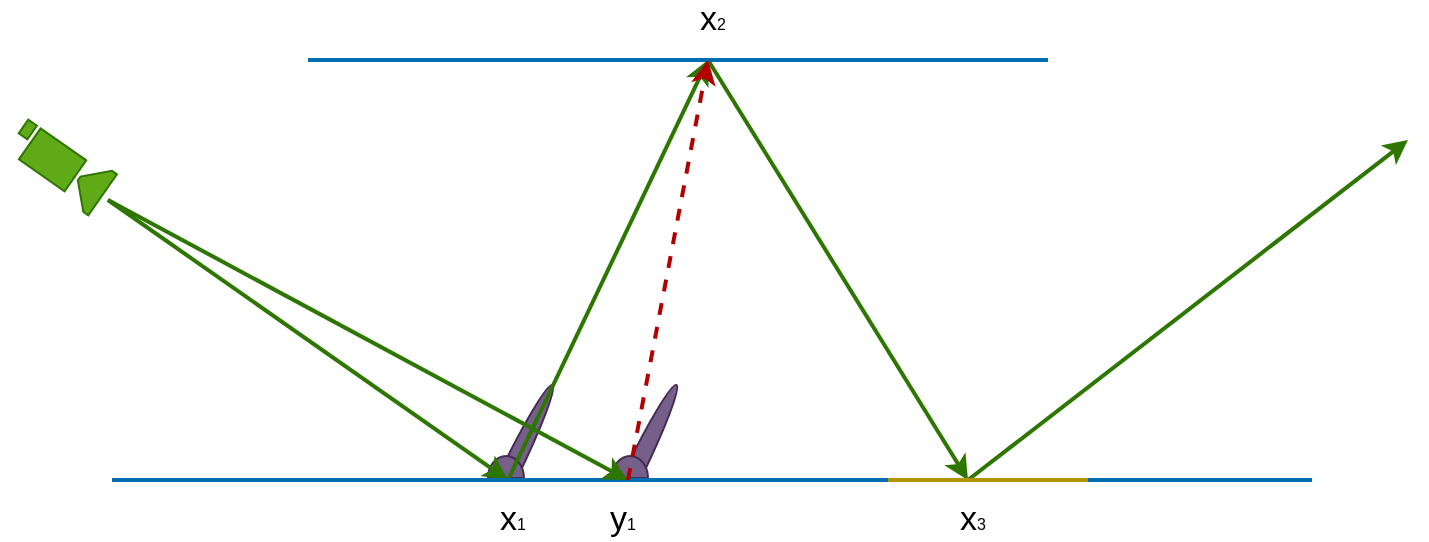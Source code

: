 <mxfile version="26.2.15">
  <diagram name="Page-1" id="kgNo5LCJ-ePCw4hAR20T">
    <mxGraphModel dx="201" dy="126" grid="0" gridSize="10" guides="1" tooltips="1" connect="1" arrows="1" fold="1" page="1" pageScale="1" pageWidth="850" pageHeight="1100" background="none" math="0" shadow="0">
      <root>
        <mxCell id="0" />
        <mxCell id="1" parent="0" />
        <mxCell id="RosQgFSZzP0gx5GED0be-16" value="" style="verticalLabelPosition=bottom;verticalAlign=top;html=1;shape=mxgraph.basic.half_circle;rotation=206;fillColor=#76608a;fontColor=#ffffff;strokeColor=#432D57;" vertex="1" parent="1">
          <mxGeometry x="429" y="590" width="9" height="49" as="geometry" />
        </mxCell>
        <mxCell id="RosQgFSZzP0gx5GED0be-17" value="" style="verticalLabelPosition=bottom;verticalAlign=top;html=1;shape=mxgraph.basic.half_circle;rotation=-180;fillColor=#76608a;fontColor=#ffffff;strokeColor=#432D57;" vertex="1" parent="1">
          <mxGeometry x="412" y="628" width="18" height="11" as="geometry" />
        </mxCell>
        <mxCell id="RosQgFSZzP0gx5GED0be-15" value="" style="verticalLabelPosition=bottom;verticalAlign=top;html=1;shape=mxgraph.basic.half_circle;rotation=206;fillColor=#76608a;fontColor=#ffffff;strokeColor=#432D57;" vertex="1" parent="1">
          <mxGeometry x="367" y="590" width="9" height="49" as="geometry" />
        </mxCell>
        <mxCell id="RosQgFSZzP0gx5GED0be-10" value="" style="verticalLabelPosition=bottom;verticalAlign=top;html=1;shape=mxgraph.basic.half_circle;rotation=-180;fillColor=#76608a;fontColor=#ffffff;strokeColor=#432D57;" vertex="1" parent="1">
          <mxGeometry x="350" y="628" width="18" height="11" as="geometry" />
        </mxCell>
        <mxCell id="OrH-eTvChgAUwkdKoaiA-2" value="" style="endArrow=none;html=1;rounded=0;" parent="1" edge="1">
          <mxGeometry width="50" height="50" relative="1" as="geometry">
            <mxPoint x="170" y="640" as="sourcePoint" />
            <mxPoint x="540" y="640" as="targetPoint" />
          </mxGeometry>
        </mxCell>
        <mxCell id="OrH-eTvChgAUwkdKoaiA-3" value="" style="sketch=0;pointerEvents=1;shadow=0;dashed=0;html=1;strokeColor=#2D7600;fillColor=#60a917;labelPosition=center;verticalLabelPosition=bottom;verticalAlign=top;outlineConnect=0;align=center;shape=mxgraph.office.devices.video_camera;rotation=35;fontColor=#ffffff;" parent="1" vertex="1">
          <mxGeometry x="110" y="470" width="52" height="25" as="geometry" />
        </mxCell>
        <mxCell id="OrH-eTvChgAUwkdKoaiA-4" value="" style="endArrow=classic;html=1;rounded=0;fillColor=#60a917;strokeColor=#2D7600;strokeWidth=2;" parent="1" edge="1">
          <mxGeometry width="50" height="50" relative="1" as="geometry">
            <mxPoint x="160" y="500" as="sourcePoint" />
            <mxPoint x="360" y="640" as="targetPoint" />
          </mxGeometry>
        </mxCell>
        <mxCell id="OrH-eTvChgAUwkdKoaiA-5" value="" style="endArrow=classic;html=1;rounded=0;fillColor=#60a917;strokeColor=#2D7600;strokeWidth=2;" parent="1" edge="1">
          <mxGeometry width="50" height="50" relative="1" as="geometry">
            <mxPoint x="360" y="640" as="sourcePoint" />
            <mxPoint x="460" y="430" as="targetPoint" />
          </mxGeometry>
        </mxCell>
        <mxCell id="OrH-eTvChgAUwkdKoaiA-7" value="" style="endArrow=classic;html=1;rounded=0;fillColor=#60a917;strokeColor=#2D7600;strokeWidth=2;" parent="1" edge="1">
          <mxGeometry width="50" height="50" relative="1" as="geometry">
            <mxPoint x="460" y="430" as="sourcePoint" />
            <mxPoint x="590" y="640" as="targetPoint" />
          </mxGeometry>
        </mxCell>
        <mxCell id="OrH-eTvChgAUwkdKoaiA-11" value="" style="endArrow=classic;html=1;rounded=0;fillColor=#60a917;strokeColor=#2D7600;strokeWidth=2;" parent="1" edge="1">
          <mxGeometry width="50" height="50" relative="1" as="geometry">
            <mxPoint x="590" y="640" as="sourcePoint" />
            <mxPoint x="810" y="470" as="targetPoint" />
          </mxGeometry>
        </mxCell>
        <mxCell id="OrH-eTvChgAUwkdKoaiA-12" value="&lt;font style=&quot;&quot;&gt;&lt;font style=&quot;font-size: 17px;&quot;&gt;x&lt;/font&gt;&lt;font style=&quot;font-size: 8px;&quot;&gt;2&lt;/font&gt;&lt;/font&gt;" style="whiteSpace=wrap;html=1;fillColor=none;strokeColor=none;fontColor=light-dark(#000000,#9E9E9E);" parent="1" vertex="1">
          <mxGeometry x="440" y="400" width="45" height="20" as="geometry" />
        </mxCell>
        <mxCell id="OrH-eTvChgAUwkdKoaiA-13" value="&lt;font style=&quot;&quot;&gt;&lt;font style=&quot;font-size: 17px;&quot;&gt;x&lt;/font&gt;&lt;font style=&quot;font-size: 8px;&quot;&gt;1&lt;/font&gt;&lt;/font&gt;" style="whiteSpace=wrap;html=1;fillColor=none;strokeColor=none;fontColor=light-dark(#000000,#9E9E9E);" parent="1" vertex="1">
          <mxGeometry x="340" y="650" width="45" height="20" as="geometry" />
        </mxCell>
        <mxCell id="OrH-eTvChgAUwkdKoaiA-14" value="&lt;font style=&quot;&quot;&gt;&lt;font style=&quot;font-size: 17px;&quot;&gt;x&lt;/font&gt;&lt;font style=&quot;font-size: 8px;&quot;&gt;3&lt;/font&gt;&lt;/font&gt;" style="whiteSpace=wrap;html=1;fillColor=none;strokeColor=none;fontColor=light-dark(#000000,#9E9E9E);" parent="1" vertex="1">
          <mxGeometry x="570" y="650" width="45" height="20" as="geometry" />
        </mxCell>
        <mxCell id="OrH-eTvChgAUwkdKoaiA-1" value="" style="endArrow=none;html=1;rounded=0;fillColor=#1ba1e2;strokeColor=#006EAF;strokeWidth=2;" parent="1" edge="1">
          <mxGeometry width="50" height="50" relative="1" as="geometry">
            <mxPoint x="260" y="430" as="sourcePoint" />
            <mxPoint x="630" y="430" as="targetPoint" />
          </mxGeometry>
        </mxCell>
        <mxCell id="OrH-eTvChgAUwkdKoaiA-6" value="" style="endArrow=none;html=1;rounded=0;fillColor=#1ba1e2;strokeColor=#006EAF;strokeWidth=2;" parent="1" edge="1">
          <mxGeometry width="50" height="50" relative="1" as="geometry">
            <mxPoint x="162" y="640" as="sourcePoint" />
            <mxPoint x="762" y="640" as="targetPoint" />
          </mxGeometry>
        </mxCell>
        <mxCell id="OrH-eTvChgAUwkdKoaiA-17" value="" style="endArrow=classic;html=1;rounded=0;fillColor=#60a917;strokeColor=#2D7600;strokeWidth=2;exitX=1.071;exitY=0.523;exitDx=0;exitDy=0;exitPerimeter=0;" parent="1" source="OrH-eTvChgAUwkdKoaiA-3" edge="1">
          <mxGeometry width="50" height="50" relative="1" as="geometry">
            <mxPoint x="170" y="510" as="sourcePoint" />
            <mxPoint x="420" y="640" as="targetPoint" />
          </mxGeometry>
        </mxCell>
        <mxCell id="OrH-eTvChgAUwkdKoaiA-18" value="&lt;font style=&quot;&quot;&gt;&lt;font style=&quot;font-size: 17px;&quot;&gt;y&lt;/font&gt;&lt;font style=&quot;font-size: 8px;&quot;&gt;1&lt;/font&gt;&lt;/font&gt;" style="whiteSpace=wrap;html=1;fillColor=none;strokeColor=none;fontColor=light-dark(#000000,#9E9E9E);" parent="1" vertex="1">
          <mxGeometry x="395" y="650" width="45" height="20" as="geometry" />
        </mxCell>
        <mxCell id="OrH-eTvChgAUwkdKoaiA-19" value="" style="endArrow=classic;html=1;rounded=0;fillColor=#e51400;strokeColor=light-dark(#B20000,#FF0901);strokeWidth=2;dashed=1;" parent="1" edge="1">
          <mxGeometry width="50" height="50" relative="1" as="geometry">
            <mxPoint x="420" y="640" as="sourcePoint" />
            <mxPoint x="460" y="430" as="targetPoint" />
          </mxGeometry>
        </mxCell>
        <mxCell id="d6Xzm5S1MruMpukpx4dR-1" value="" style="endArrow=none;html=1;rounded=0;fillColor=#e3c800;strokeColor=light-dark(#B09500,#E8C500);strokeWidth=2;" parent="1" edge="1">
          <mxGeometry width="50" height="50" relative="1" as="geometry">
            <mxPoint x="550" y="640" as="sourcePoint" />
            <mxPoint x="650" y="640" as="targetPoint" />
          </mxGeometry>
        </mxCell>
      </root>
    </mxGraphModel>
  </diagram>
</mxfile>
